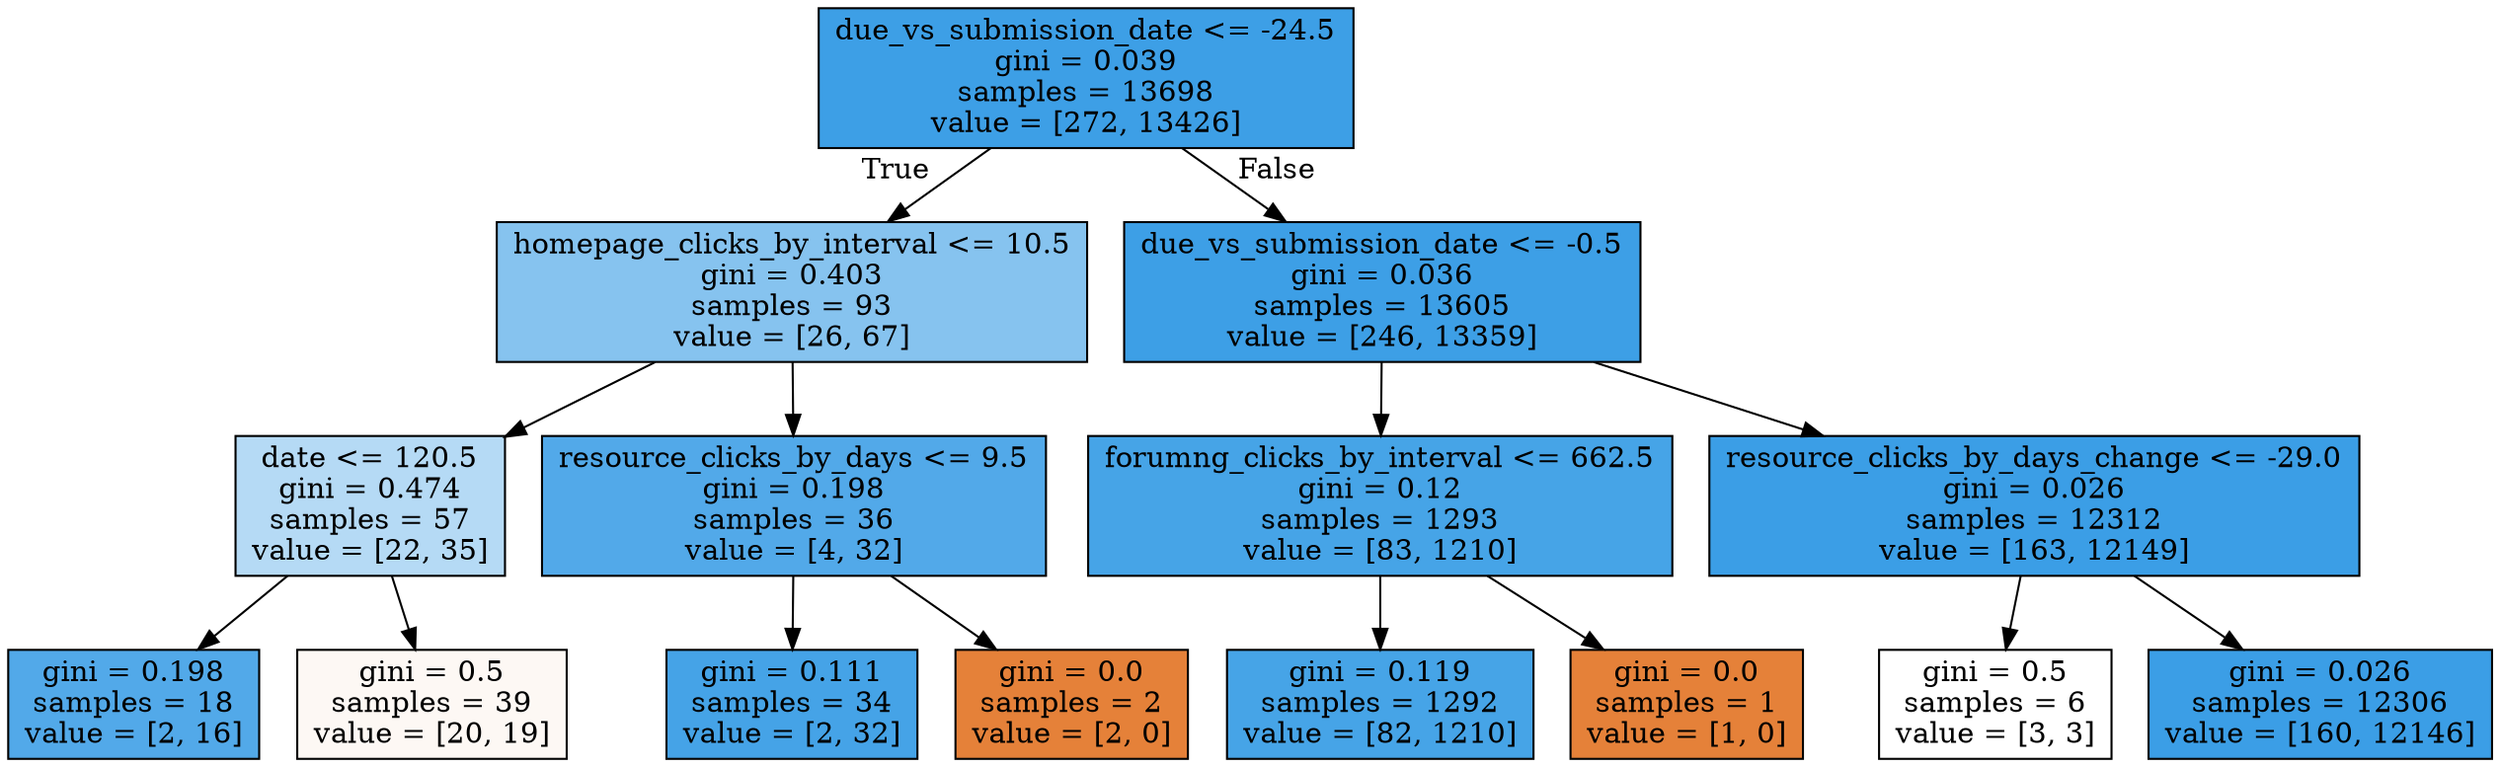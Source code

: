 digraph Tree {
node [shape=box, style="filled", color="black"] ;
0 [label="due_vs_submission_date <= -24.5\ngini = 0.039\nsamples = 13698\nvalue = [272, 13426]", fillcolor="#399de5fa"] ;
1 [label="homepage_clicks_by_interval <= 10.5\ngini = 0.403\nsamples = 93\nvalue = [26, 67]", fillcolor="#399de59c"] ;
0 -> 1 [labeldistance=2.5, labelangle=45, headlabel="True"] ;
2 [label="date <= 120.5\ngini = 0.474\nsamples = 57\nvalue = [22, 35]", fillcolor="#399de55f"] ;
1 -> 2 ;
3 [label="gini = 0.198\nsamples = 18\nvalue = [2, 16]", fillcolor="#399de5df"] ;
2 -> 3 ;
4 [label="gini = 0.5\nsamples = 39\nvalue = [20, 19]", fillcolor="#e581390d"] ;
2 -> 4 ;
5 [label="resource_clicks_by_days <= 9.5\ngini = 0.198\nsamples = 36\nvalue = [4, 32]", fillcolor="#399de5df"] ;
1 -> 5 ;
6 [label="gini = 0.111\nsamples = 34\nvalue = [2, 32]", fillcolor="#399de5ef"] ;
5 -> 6 ;
7 [label="gini = 0.0\nsamples = 2\nvalue = [2, 0]", fillcolor="#e58139ff"] ;
5 -> 7 ;
8 [label="due_vs_submission_date <= -0.5\ngini = 0.036\nsamples = 13605\nvalue = [246, 13359]", fillcolor="#399de5fa"] ;
0 -> 8 [labeldistance=2.5, labelangle=-45, headlabel="False"] ;
9 [label="forumng_clicks_by_interval <= 662.5\ngini = 0.12\nsamples = 1293\nvalue = [83, 1210]", fillcolor="#399de5ee"] ;
8 -> 9 ;
10 [label="gini = 0.119\nsamples = 1292\nvalue = [82, 1210]", fillcolor="#399de5ee"] ;
9 -> 10 ;
11 [label="gini = 0.0\nsamples = 1\nvalue = [1, 0]", fillcolor="#e58139ff"] ;
9 -> 11 ;
12 [label="resource_clicks_by_days_change <= -29.0\ngini = 0.026\nsamples = 12312\nvalue = [163, 12149]", fillcolor="#399de5fc"] ;
8 -> 12 ;
13 [label="gini = 0.5\nsamples = 6\nvalue = [3, 3]", fillcolor="#e5813900"] ;
12 -> 13 ;
14 [label="gini = 0.026\nsamples = 12306\nvalue = [160, 12146]", fillcolor="#399de5fc"] ;
12 -> 14 ;
}